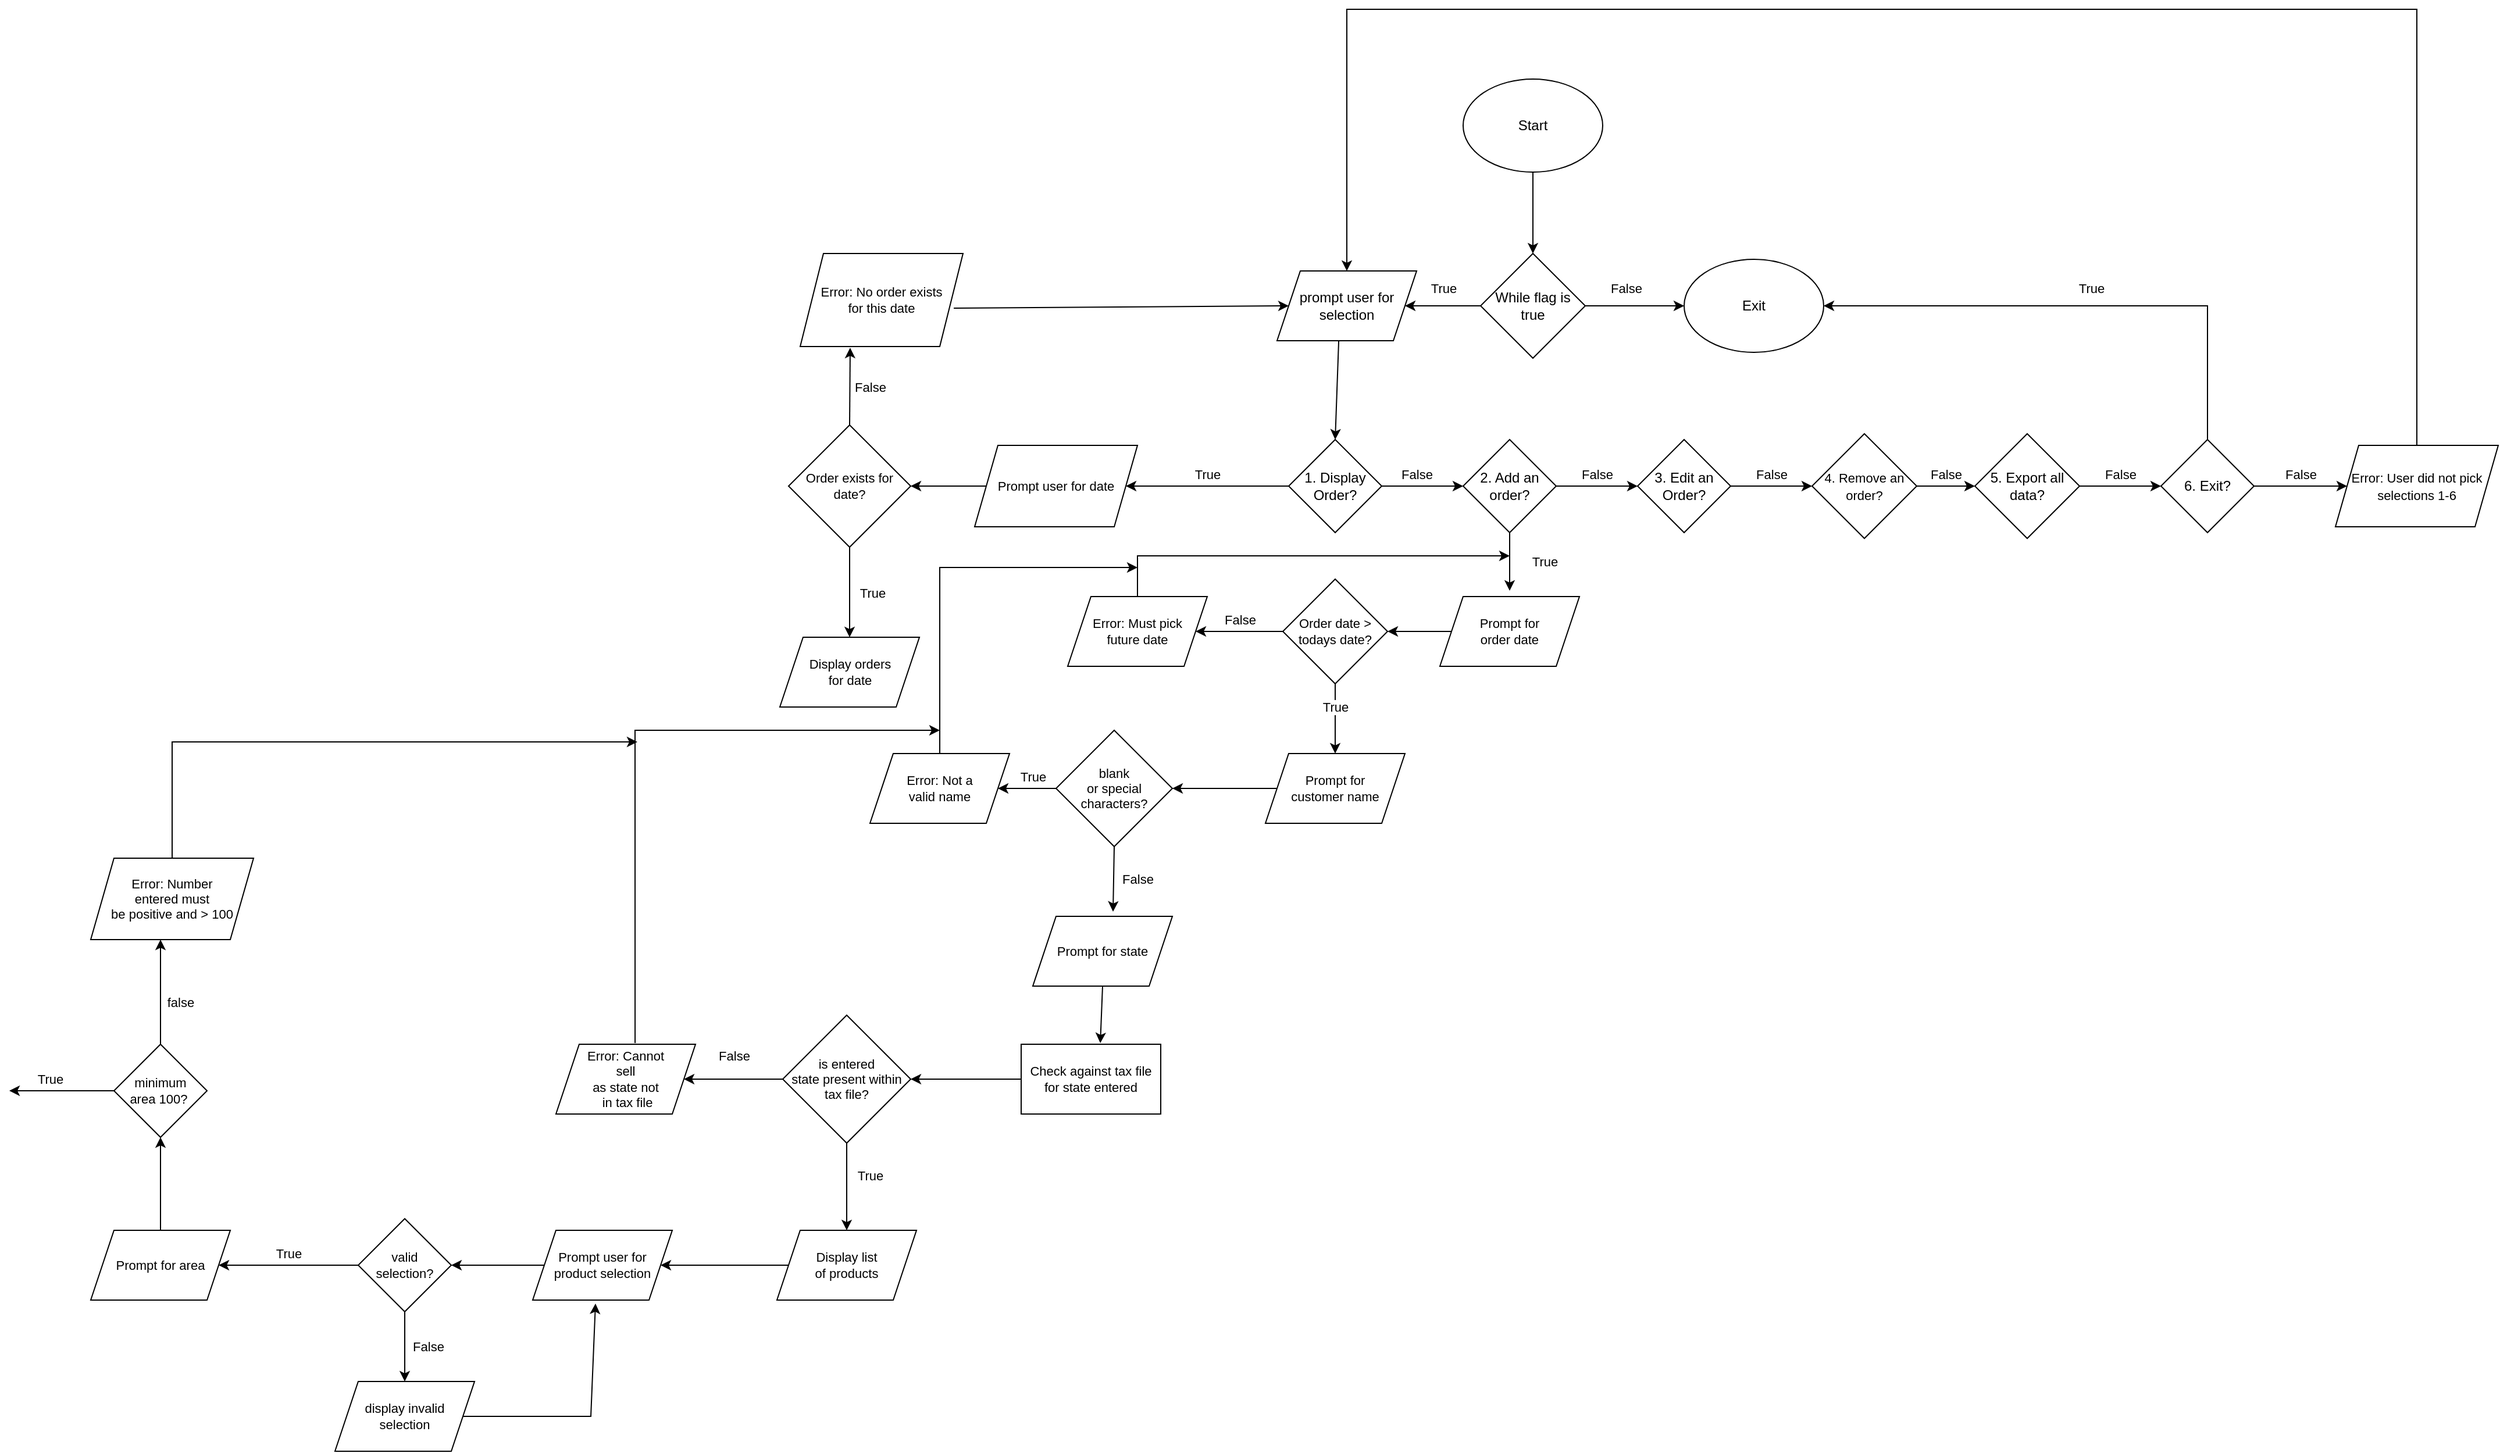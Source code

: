 <mxfile version="15.8.2" type="github">
  <diagram name="Page-1" id="edf60f1a-56cd-e834-aa8a-f176f3a09ee4">
    <mxGraphModel dx="3162" dy="1135" grid="1" gridSize="10" guides="1" tooltips="1" connect="1" arrows="1" fold="1" page="1" pageScale="1" pageWidth="1100" pageHeight="850" background="none" math="0" shadow="0">
      <root>
        <mxCell id="0" />
        <mxCell id="1" parent="0" />
        <mxCell id="WLESVQoLexFltELfVNAb-1" value="Start" style="ellipse;whiteSpace=wrap;html=1;" vertex="1" parent="1">
          <mxGeometry x="200" y="200" width="120" height="80" as="geometry" />
        </mxCell>
        <mxCell id="WLESVQoLexFltELfVNAb-2" value="" style="endArrow=classic;html=1;rounded=0;exitX=0.5;exitY=1;exitDx=0;exitDy=0;" edge="1" parent="1" source="WLESVQoLexFltELfVNAb-1" target="WLESVQoLexFltELfVNAb-3">
          <mxGeometry width="50" height="50" relative="1" as="geometry">
            <mxPoint x="310" y="440" as="sourcePoint" />
            <mxPoint x="260" y="370" as="targetPoint" />
          </mxGeometry>
        </mxCell>
        <mxCell id="WLESVQoLexFltELfVNAb-3" value="While flag is true" style="rhombus;whiteSpace=wrap;html=1;" vertex="1" parent="1">
          <mxGeometry x="215" y="350" width="90" height="90" as="geometry" />
        </mxCell>
        <mxCell id="WLESVQoLexFltELfVNAb-4" value="prompt user for selection" style="shape=parallelogram;perimeter=parallelogramPerimeter;whiteSpace=wrap;html=1;fixedSize=1;" vertex="1" parent="1">
          <mxGeometry x="40" y="365" width="120" height="60" as="geometry" />
        </mxCell>
        <mxCell id="WLESVQoLexFltELfVNAb-6" value="Exit" style="ellipse;whiteSpace=wrap;html=1;" vertex="1" parent="1">
          <mxGeometry x="390" y="355" width="120" height="80" as="geometry" />
        </mxCell>
        <mxCell id="WLESVQoLexFltELfVNAb-8" value="" style="endArrow=classic;html=1;rounded=0;exitX=0;exitY=0.5;exitDx=0;exitDy=0;entryX=1;entryY=0.5;entryDx=0;entryDy=0;" edge="1" parent="1" source="WLESVQoLexFltELfVNAb-3" target="WLESVQoLexFltELfVNAb-4">
          <mxGeometry relative="1" as="geometry">
            <mxPoint x="130" y="500" as="sourcePoint" />
            <mxPoint x="160" y="460" as="targetPoint" />
          </mxGeometry>
        </mxCell>
        <mxCell id="WLESVQoLexFltELfVNAb-9" value="True" style="edgeLabel;resizable=0;html=1;align=center;verticalAlign=middle;" connectable="0" vertex="1" parent="WLESVQoLexFltELfVNAb-8">
          <mxGeometry relative="1" as="geometry">
            <mxPoint y="-15" as="offset" />
          </mxGeometry>
        </mxCell>
        <mxCell id="WLESVQoLexFltELfVNAb-11" value="" style="endArrow=classic;html=1;rounded=0;entryX=0;entryY=0.5;entryDx=0;entryDy=0;exitX=1;exitY=0.5;exitDx=0;exitDy=0;" edge="1" parent="1" source="WLESVQoLexFltELfVNAb-3" target="WLESVQoLexFltELfVNAb-6">
          <mxGeometry relative="1" as="geometry">
            <mxPoint x="290" y="400" as="sourcePoint" />
            <mxPoint x="390" y="400" as="targetPoint" />
            <Array as="points">
              <mxPoint x="360" y="395" />
            </Array>
          </mxGeometry>
        </mxCell>
        <mxCell id="WLESVQoLexFltELfVNAb-12" value="False" style="edgeLabel;resizable=0;html=1;align=center;verticalAlign=middle;" connectable="0" vertex="1" parent="WLESVQoLexFltELfVNAb-11">
          <mxGeometry relative="1" as="geometry">
            <mxPoint x="-8" y="-15" as="offset" />
          </mxGeometry>
        </mxCell>
        <mxCell id="WLESVQoLexFltELfVNAb-14" value="" style="endArrow=classic;html=1;rounded=0;exitX=0.442;exitY=1;exitDx=0;exitDy=0;exitPerimeter=0;entryX=0.5;entryY=0;entryDx=0;entryDy=0;" edge="1" parent="1" source="WLESVQoLexFltELfVNAb-4" target="WLESVQoLexFltELfVNAb-15">
          <mxGeometry width="50" height="50" relative="1" as="geometry">
            <mxPoint x="60" y="520" as="sourcePoint" />
            <mxPoint x="93" y="500" as="targetPoint" />
          </mxGeometry>
        </mxCell>
        <mxCell id="WLESVQoLexFltELfVNAb-15" value="1. Display Order?" style="rhombus;whiteSpace=wrap;html=1;" vertex="1" parent="1">
          <mxGeometry x="50" y="510" width="80" height="80" as="geometry" />
        </mxCell>
        <mxCell id="WLESVQoLexFltELfVNAb-16" value="2. Add an order?" style="rhombus;whiteSpace=wrap;html=1;" vertex="1" parent="1">
          <mxGeometry x="200" y="510" width="80" height="80" as="geometry" />
        </mxCell>
        <mxCell id="WLESVQoLexFltELfVNAb-17" value="3. Edit an Order?" style="rhombus;whiteSpace=wrap;html=1;" vertex="1" parent="1">
          <mxGeometry x="350" y="510" width="80" height="80" as="geometry" />
        </mxCell>
        <mxCell id="WLESVQoLexFltELfVNAb-18" value="&lt;font style=&quot;font-size: 11px&quot;&gt;4. Remove an order?&lt;/font&gt;" style="rhombus;whiteSpace=wrap;html=1;" vertex="1" parent="1">
          <mxGeometry x="500" y="505" width="90" height="90" as="geometry" />
        </mxCell>
        <mxCell id="WLESVQoLexFltELfVNAb-19" value="5. Export all data?" style="rhombus;whiteSpace=wrap;html=1;" vertex="1" parent="1">
          <mxGeometry x="640" y="505" width="90" height="90" as="geometry" />
        </mxCell>
        <mxCell id="WLESVQoLexFltELfVNAb-22" value="" style="endArrow=classic;html=1;rounded=0;exitX=1;exitY=0.5;exitDx=0;exitDy=0;entryX=0;entryY=0.5;entryDx=0;entryDy=0;" edge="1" parent="1" source="WLESVQoLexFltELfVNAb-15" target="WLESVQoLexFltELfVNAb-16">
          <mxGeometry relative="1" as="geometry">
            <mxPoint x="120" y="590" as="sourcePoint" />
            <mxPoint x="220" y="590" as="targetPoint" />
          </mxGeometry>
        </mxCell>
        <mxCell id="WLESVQoLexFltELfVNAb-23" value="False" style="edgeLabel;resizable=0;html=1;align=center;verticalAlign=middle;" connectable="0" vertex="1" parent="WLESVQoLexFltELfVNAb-22">
          <mxGeometry relative="1" as="geometry">
            <mxPoint x="-5" y="-10" as="offset" />
          </mxGeometry>
        </mxCell>
        <mxCell id="WLESVQoLexFltELfVNAb-24" value="" style="endArrow=classic;html=1;rounded=0;exitX=1;exitY=0.5;exitDx=0;exitDy=0;entryX=0;entryY=0.5;entryDx=0;entryDy=0;" edge="1" parent="1" source="WLESVQoLexFltELfVNAb-16" target="WLESVQoLexFltELfVNAb-17">
          <mxGeometry relative="1" as="geometry">
            <mxPoint x="280" y="610" as="sourcePoint" />
            <mxPoint x="380" y="610" as="targetPoint" />
            <Array as="points">
              <mxPoint x="320" y="550" />
            </Array>
          </mxGeometry>
        </mxCell>
        <mxCell id="WLESVQoLexFltELfVNAb-25" value="False" style="edgeLabel;resizable=0;html=1;align=center;verticalAlign=middle;" connectable="0" vertex="1" parent="WLESVQoLexFltELfVNAb-24">
          <mxGeometry relative="1" as="geometry">
            <mxPoint y="-10" as="offset" />
          </mxGeometry>
        </mxCell>
        <mxCell id="WLESVQoLexFltELfVNAb-28" value="" style="endArrow=classic;html=1;rounded=0;exitX=1;exitY=0.5;exitDx=0;exitDy=0;entryX=0;entryY=0.5;entryDx=0;entryDy=0;" edge="1" parent="1" source="WLESVQoLexFltELfVNAb-17" target="WLESVQoLexFltELfVNAb-18">
          <mxGeometry relative="1" as="geometry">
            <mxPoint x="440" y="580" as="sourcePoint" />
            <mxPoint x="540" y="580" as="targetPoint" />
          </mxGeometry>
        </mxCell>
        <mxCell id="WLESVQoLexFltELfVNAb-29" value="False" style="edgeLabel;resizable=0;html=1;align=center;verticalAlign=middle;" connectable="0" vertex="1" parent="WLESVQoLexFltELfVNAb-28">
          <mxGeometry relative="1" as="geometry">
            <mxPoint y="-10" as="offset" />
          </mxGeometry>
        </mxCell>
        <mxCell id="WLESVQoLexFltELfVNAb-30" value="" style="endArrow=classic;html=1;rounded=0;exitX=1;exitY=0.5;exitDx=0;exitDy=0;entryX=0;entryY=0.5;entryDx=0;entryDy=0;" edge="1" parent="1" source="WLESVQoLexFltELfVNAb-18" target="WLESVQoLexFltELfVNAb-19">
          <mxGeometry relative="1" as="geometry">
            <mxPoint x="590" y="549.5" as="sourcePoint" />
            <mxPoint x="660" y="549.5" as="targetPoint" />
          </mxGeometry>
        </mxCell>
        <mxCell id="WLESVQoLexFltELfVNAb-31" value="False" style="edgeLabel;resizable=0;html=1;align=center;verticalAlign=middle;" connectable="0" vertex="1" parent="WLESVQoLexFltELfVNAb-30">
          <mxGeometry relative="1" as="geometry">
            <mxPoint y="-10" as="offset" />
          </mxGeometry>
        </mxCell>
        <mxCell id="WLESVQoLexFltELfVNAb-32" value="6. Exit?" style="rhombus;whiteSpace=wrap;html=1;" vertex="1" parent="1">
          <mxGeometry x="800" y="510" width="80" height="80" as="geometry" />
        </mxCell>
        <mxCell id="WLESVQoLexFltELfVNAb-33" value="" style="endArrow=classic;html=1;rounded=0;exitX=1;exitY=0.5;exitDx=0;exitDy=0;entryX=0;entryY=0.5;entryDx=0;entryDy=0;" edge="1" parent="1" source="WLESVQoLexFltELfVNAb-19" target="WLESVQoLexFltELfVNAb-32">
          <mxGeometry relative="1" as="geometry">
            <mxPoint x="740" y="610" as="sourcePoint" />
            <mxPoint x="840" y="610" as="targetPoint" />
          </mxGeometry>
        </mxCell>
        <mxCell id="WLESVQoLexFltELfVNAb-34" value="False" style="edgeLabel;resizable=0;html=1;align=center;verticalAlign=middle;" connectable="0" vertex="1" parent="WLESVQoLexFltELfVNAb-33">
          <mxGeometry relative="1" as="geometry">
            <mxPoint y="-10" as="offset" />
          </mxGeometry>
        </mxCell>
        <mxCell id="WLESVQoLexFltELfVNAb-38" value="" style="endArrow=classic;html=1;rounded=0;exitX=1;exitY=0.5;exitDx=0;exitDy=0;entryX=0;entryY=0.5;entryDx=0;entryDy=0;" edge="1" parent="1" source="WLESVQoLexFltELfVNAb-32" target="WLESVQoLexFltELfVNAb-41">
          <mxGeometry relative="1" as="geometry">
            <mxPoint x="890" y="550" as="sourcePoint" />
            <mxPoint x="990" y="550" as="targetPoint" />
          </mxGeometry>
        </mxCell>
        <mxCell id="WLESVQoLexFltELfVNAb-39" value="False" style="edgeLabel;resizable=0;html=1;align=center;verticalAlign=middle;" connectable="0" vertex="1" parent="WLESVQoLexFltELfVNAb-38">
          <mxGeometry relative="1" as="geometry">
            <mxPoint y="-10" as="offset" />
          </mxGeometry>
        </mxCell>
        <mxCell id="WLESVQoLexFltELfVNAb-40" value="" style="endArrow=classic;html=1;rounded=0;exitX=0.5;exitY=0;exitDx=0;exitDy=0;entryX=1;entryY=0.5;entryDx=0;entryDy=0;" edge="1" parent="1" source="WLESVQoLexFltELfVNAb-32" target="WLESVQoLexFltELfVNAb-6">
          <mxGeometry width="50" height="50" relative="1" as="geometry">
            <mxPoint x="840" y="475" as="sourcePoint" />
            <mxPoint x="840" y="390" as="targetPoint" />
            <Array as="points">
              <mxPoint x="840" y="395" />
            </Array>
          </mxGeometry>
        </mxCell>
        <mxCell id="WLESVQoLexFltELfVNAb-48" value="True" style="edgeLabel;html=1;align=center;verticalAlign=middle;resizable=0;points=[];fontSize=11;" vertex="1" connectable="0" parent="WLESVQoLexFltELfVNAb-40">
          <mxGeometry x="-0.24" y="3" relative="1" as="geometry">
            <mxPoint x="-46" y="-18" as="offset" />
          </mxGeometry>
        </mxCell>
        <mxCell id="WLESVQoLexFltELfVNAb-41" value="&lt;font style=&quot;font-size: 11px&quot;&gt;Error: User did not pick selections 1-6&lt;/font&gt;" style="shape=parallelogram;perimeter=parallelogramPerimeter;whiteSpace=wrap;html=1;fixedSize=1;" vertex="1" parent="1">
          <mxGeometry x="950" y="515" width="140" height="70" as="geometry" />
        </mxCell>
        <mxCell id="WLESVQoLexFltELfVNAb-44" value="" style="endArrow=classic;html=1;rounded=0;fontSize=11;exitX=0.5;exitY=0;exitDx=0;exitDy=0;entryX=0.5;entryY=0;entryDx=0;entryDy=0;" edge="1" parent="1" source="WLESVQoLexFltELfVNAb-41" target="WLESVQoLexFltELfVNAb-4">
          <mxGeometry width="50" height="50" relative="1" as="geometry">
            <mxPoint x="1010" y="460" as="sourcePoint" />
            <mxPoint x="80" y="150" as="targetPoint" />
            <Array as="points">
              <mxPoint x="1020" y="140" />
              <mxPoint x="100" y="140" />
            </Array>
          </mxGeometry>
        </mxCell>
        <mxCell id="WLESVQoLexFltELfVNAb-46" value="" style="endArrow=classic;html=1;rounded=0;fontSize=11;exitX=0;exitY=0.5;exitDx=0;exitDy=0;entryX=1;entryY=0.5;entryDx=0;entryDy=0;" edge="1" parent="1" source="WLESVQoLexFltELfVNAb-15" target="WLESVQoLexFltELfVNAb-49">
          <mxGeometry relative="1" as="geometry">
            <mxPoint x="-130" y="549.5" as="sourcePoint" />
            <mxPoint x="-70" y="550" as="targetPoint" />
          </mxGeometry>
        </mxCell>
        <mxCell id="WLESVQoLexFltELfVNAb-47" value="True" style="edgeLabel;resizable=0;html=1;align=center;verticalAlign=middle;fontSize=11;" connectable="0" vertex="1" parent="WLESVQoLexFltELfVNAb-46">
          <mxGeometry relative="1" as="geometry">
            <mxPoint y="-10" as="offset" />
          </mxGeometry>
        </mxCell>
        <mxCell id="WLESVQoLexFltELfVNAb-49" value="Prompt user for date" style="shape=parallelogram;perimeter=parallelogramPerimeter;whiteSpace=wrap;html=1;fixedSize=1;fontSize=11;" vertex="1" parent="1">
          <mxGeometry x="-220" y="515" width="140" height="70" as="geometry" />
        </mxCell>
        <mxCell id="WLESVQoLexFltELfVNAb-50" value="Order exists for date?" style="rhombus;whiteSpace=wrap;html=1;fontSize=11;" vertex="1" parent="1">
          <mxGeometry x="-380" y="497.5" width="105" height="105" as="geometry" />
        </mxCell>
        <mxCell id="WLESVQoLexFltELfVNAb-51" value="" style="endArrow=classic;html=1;rounded=0;fontSize=11;exitX=0;exitY=0.5;exitDx=0;exitDy=0;entryX=1;entryY=0.5;entryDx=0;entryDy=0;" edge="1" parent="1" source="WLESVQoLexFltELfVNAb-49" target="WLESVQoLexFltELfVNAb-50">
          <mxGeometry width="50" height="50" relative="1" as="geometry">
            <mxPoint x="-250" y="550" as="sourcePoint" />
            <mxPoint x="-200" y="490" as="targetPoint" />
          </mxGeometry>
        </mxCell>
        <mxCell id="WLESVQoLexFltELfVNAb-52" value="" style="endArrow=classic;html=1;rounded=0;fontSize=11;exitX=0.5;exitY=1;exitDx=0;exitDy=0;entryX=0.5;entryY=0;entryDx=0;entryDy=0;" edge="1" parent="1" source="WLESVQoLexFltELfVNAb-50" target="WLESVQoLexFltELfVNAb-61">
          <mxGeometry relative="1" as="geometry">
            <mxPoint x="-330" y="640" as="sourcePoint" />
            <mxPoint x="-330" y="680" as="targetPoint" />
          </mxGeometry>
        </mxCell>
        <mxCell id="WLESVQoLexFltELfVNAb-53" value="True" style="edgeLabel;resizable=0;html=1;align=center;verticalAlign=middle;fontSize=11;" connectable="0" vertex="1" parent="WLESVQoLexFltELfVNAb-52">
          <mxGeometry relative="1" as="geometry">
            <mxPoint x="19" as="offset" />
          </mxGeometry>
        </mxCell>
        <mxCell id="WLESVQoLexFltELfVNAb-56" value="Error: No order exists &lt;br&gt;for this date" style="shape=parallelogram;perimeter=parallelogramPerimeter;whiteSpace=wrap;html=1;fixedSize=1;fontSize=11;" vertex="1" parent="1">
          <mxGeometry x="-370" y="350" width="140" height="80" as="geometry" />
        </mxCell>
        <mxCell id="WLESVQoLexFltELfVNAb-58" value="" style="endArrow=classic;html=1;rounded=0;fontSize=11;exitX=0.5;exitY=0;exitDx=0;exitDy=0;entryX=0.307;entryY=1.013;entryDx=0;entryDy=0;entryPerimeter=0;" edge="1" parent="1" source="WLESVQoLexFltELfVNAb-50" target="WLESVQoLexFltELfVNAb-56">
          <mxGeometry relative="1" as="geometry">
            <mxPoint x="-290" y="460" as="sourcePoint" />
            <mxPoint x="-190" y="460" as="targetPoint" />
          </mxGeometry>
        </mxCell>
        <mxCell id="WLESVQoLexFltELfVNAb-59" value="False" style="edgeLabel;resizable=0;html=1;align=center;verticalAlign=middle;fontSize=11;" connectable="0" vertex="1" parent="WLESVQoLexFltELfVNAb-58">
          <mxGeometry relative="1" as="geometry">
            <mxPoint x="17" as="offset" />
          </mxGeometry>
        </mxCell>
        <mxCell id="WLESVQoLexFltELfVNAb-60" value="" style="endArrow=classic;html=1;rounded=0;fontSize=11;exitX=0.943;exitY=0.588;exitDx=0;exitDy=0;exitPerimeter=0;entryX=0;entryY=0.5;entryDx=0;entryDy=0;" edge="1" parent="1" source="WLESVQoLexFltELfVNAb-56" target="WLESVQoLexFltELfVNAb-4">
          <mxGeometry width="50" height="50" relative="1" as="geometry">
            <mxPoint x="-175" y="390" as="sourcePoint" />
            <mxPoint x="-125" y="340" as="targetPoint" />
          </mxGeometry>
        </mxCell>
        <mxCell id="WLESVQoLexFltELfVNAb-61" value="Display orders &lt;br&gt;for date" style="shape=parallelogram;perimeter=parallelogramPerimeter;whiteSpace=wrap;html=1;fixedSize=1;fontSize=11;" vertex="1" parent="1">
          <mxGeometry x="-387.5" y="680" width="120" height="60" as="geometry" />
        </mxCell>
        <mxCell id="WLESVQoLexFltELfVNAb-62" value="" style="endArrow=classic;html=1;rounded=0;fontSize=11;exitX=0.5;exitY=1;exitDx=0;exitDy=0;" edge="1" parent="1" source="WLESVQoLexFltELfVNAb-16">
          <mxGeometry relative="1" as="geometry">
            <mxPoint x="240" y="620" as="sourcePoint" />
            <mxPoint x="240" y="640" as="targetPoint" />
          </mxGeometry>
        </mxCell>
        <mxCell id="WLESVQoLexFltELfVNAb-63" value="True" style="edgeLabel;resizable=0;html=1;align=center;verticalAlign=middle;fontSize=11;" connectable="0" vertex="1" parent="WLESVQoLexFltELfVNAb-62">
          <mxGeometry relative="1" as="geometry">
            <mxPoint x="30" as="offset" />
          </mxGeometry>
        </mxCell>
        <mxCell id="WLESVQoLexFltELfVNAb-64" value="Prompt for &lt;br&gt;order date" style="shape=parallelogram;perimeter=parallelogramPerimeter;whiteSpace=wrap;html=1;fixedSize=1;fontSize=11;" vertex="1" parent="1">
          <mxGeometry x="180" y="645" width="120" height="60" as="geometry" />
        </mxCell>
        <mxCell id="WLESVQoLexFltELfVNAb-65" value="Order date &amp;gt; todays date?" style="rhombus;whiteSpace=wrap;html=1;fontSize=11;" vertex="1" parent="1">
          <mxGeometry x="45" y="630" width="90" height="90" as="geometry" />
        </mxCell>
        <mxCell id="WLESVQoLexFltELfVNAb-66" value="Prompt for &lt;br&gt;customer name" style="shape=parallelogram;perimeter=parallelogramPerimeter;whiteSpace=wrap;html=1;fixedSize=1;fontSize=11;" vertex="1" parent="1">
          <mxGeometry x="30" y="780" width="120" height="60" as="geometry" />
        </mxCell>
        <mxCell id="WLESVQoLexFltELfVNAb-67" value="" style="endArrow=classic;html=1;rounded=0;fontSize=11;entryX=1;entryY=0.5;entryDx=0;entryDy=0;exitX=0;exitY=0.5;exitDx=0;exitDy=0;" edge="1" parent="1" source="WLESVQoLexFltELfVNAb-64" target="WLESVQoLexFltELfVNAb-65">
          <mxGeometry width="50" height="50" relative="1" as="geometry">
            <mxPoint x="110" y="720" as="sourcePoint" />
            <mxPoint x="160" y="670" as="targetPoint" />
          </mxGeometry>
        </mxCell>
        <mxCell id="WLESVQoLexFltELfVNAb-68" value="" style="endArrow=classic;html=1;rounded=0;fontSize=11;exitX=0.5;exitY=1;exitDx=0;exitDy=0;entryX=0.5;entryY=0;entryDx=0;entryDy=0;" edge="1" parent="1" source="WLESVQoLexFltELfVNAb-65" target="WLESVQoLexFltELfVNAb-66">
          <mxGeometry relative="1" as="geometry">
            <mxPoint x="60" y="740" as="sourcePoint" />
            <mxPoint x="160" y="740" as="targetPoint" />
          </mxGeometry>
        </mxCell>
        <mxCell id="WLESVQoLexFltELfVNAb-69" value="True" style="edgeLabel;resizable=0;html=1;align=center;verticalAlign=middle;fontSize=11;" connectable="0" vertex="1" parent="WLESVQoLexFltELfVNAb-68">
          <mxGeometry relative="1" as="geometry">
            <mxPoint y="-10" as="offset" />
          </mxGeometry>
        </mxCell>
        <mxCell id="WLESVQoLexFltELfVNAb-70" value="" style="endArrow=classic;html=1;rounded=0;fontSize=11;exitX=0;exitY=0.5;exitDx=0;exitDy=0;entryX=1;entryY=0.5;entryDx=0;entryDy=0;" edge="1" parent="1" source="WLESVQoLexFltELfVNAb-65" target="WLESVQoLexFltELfVNAb-72">
          <mxGeometry relative="1" as="geometry">
            <mxPoint x="-70" y="720" as="sourcePoint" />
            <mxPoint x="30" y="720" as="targetPoint" />
          </mxGeometry>
        </mxCell>
        <mxCell id="WLESVQoLexFltELfVNAb-71" value="False" style="edgeLabel;resizable=0;html=1;align=center;verticalAlign=middle;fontSize=11;" connectable="0" vertex="1" parent="WLESVQoLexFltELfVNAb-70">
          <mxGeometry relative="1" as="geometry">
            <mxPoint y="-10" as="offset" />
          </mxGeometry>
        </mxCell>
        <mxCell id="WLESVQoLexFltELfVNAb-72" value="Error: Must pick &lt;br&gt;future date" style="shape=parallelogram;perimeter=parallelogramPerimeter;whiteSpace=wrap;html=1;fixedSize=1;fontSize=11;" vertex="1" parent="1">
          <mxGeometry x="-140" y="645" width="120" height="60" as="geometry" />
        </mxCell>
        <mxCell id="WLESVQoLexFltELfVNAb-73" value="" style="endArrow=classic;html=1;rounded=0;fontSize=11;exitX=0.5;exitY=0;exitDx=0;exitDy=0;" edge="1" parent="1" source="WLESVQoLexFltELfVNAb-72">
          <mxGeometry width="50" height="50" relative="1" as="geometry">
            <mxPoint x="-60" y="620" as="sourcePoint" />
            <mxPoint x="240" y="610" as="targetPoint" />
            <Array as="points">
              <mxPoint x="-80" y="610" />
            </Array>
          </mxGeometry>
        </mxCell>
        <mxCell id="WLESVQoLexFltELfVNAb-74" value="blank &lt;br&gt;or special characters?" style="rhombus;whiteSpace=wrap;html=1;fontSize=11;" vertex="1" parent="1">
          <mxGeometry x="-150" y="760" width="100" height="100" as="geometry" />
        </mxCell>
        <mxCell id="WLESVQoLexFltELfVNAb-75" value="" style="endArrow=classic;html=1;rounded=0;fontSize=11;entryX=1;entryY=0.5;entryDx=0;entryDy=0;exitX=0;exitY=0.5;exitDx=0;exitDy=0;" edge="1" parent="1" source="WLESVQoLexFltELfVNAb-66" target="WLESVQoLexFltELfVNAb-74">
          <mxGeometry width="50" height="50" relative="1" as="geometry">
            <mxPoint x="-60" y="880" as="sourcePoint" />
            <mxPoint x="-10" y="830" as="targetPoint" />
          </mxGeometry>
        </mxCell>
        <mxCell id="WLESVQoLexFltELfVNAb-76" value="" style="endArrow=classic;html=1;rounded=0;fontSize=11;exitX=0;exitY=0.5;exitDx=0;exitDy=0;entryX=1;entryY=0.5;entryDx=0;entryDy=0;" edge="1" parent="1" source="WLESVQoLexFltELfVNAb-74" target="WLESVQoLexFltELfVNAb-78">
          <mxGeometry relative="1" as="geometry">
            <mxPoint x="-290" y="839" as="sourcePoint" />
            <mxPoint x="-200" y="810" as="targetPoint" />
          </mxGeometry>
        </mxCell>
        <mxCell id="WLESVQoLexFltELfVNAb-77" value="True" style="edgeLabel;resizable=0;html=1;align=center;verticalAlign=middle;fontSize=11;" connectable="0" vertex="1" parent="WLESVQoLexFltELfVNAb-76">
          <mxGeometry relative="1" as="geometry">
            <mxPoint x="5" y="-10" as="offset" />
          </mxGeometry>
        </mxCell>
        <mxCell id="WLESVQoLexFltELfVNAb-78" value="Error: Not a &lt;br&gt;valid name" style="shape=parallelogram;perimeter=parallelogramPerimeter;whiteSpace=wrap;html=1;fixedSize=1;fontSize=11;" vertex="1" parent="1">
          <mxGeometry x="-310" y="780" width="120" height="60" as="geometry" />
        </mxCell>
        <mxCell id="WLESVQoLexFltELfVNAb-79" value="" style="endArrow=classic;html=1;rounded=0;fontSize=11;exitX=0.5;exitY=0;exitDx=0;exitDy=0;" edge="1" parent="1" source="WLESVQoLexFltELfVNAb-78">
          <mxGeometry width="50" height="50" relative="1" as="geometry">
            <mxPoint x="-250" y="755" as="sourcePoint" />
            <mxPoint x="-80" y="620" as="targetPoint" />
            <Array as="points">
              <mxPoint x="-250" y="620" />
            </Array>
          </mxGeometry>
        </mxCell>
        <mxCell id="WLESVQoLexFltELfVNAb-81" value="" style="endArrow=classic;html=1;rounded=0;fontSize=11;exitX=0.5;exitY=1;exitDx=0;exitDy=0;entryX=0.575;entryY=-0.067;entryDx=0;entryDy=0;entryPerimeter=0;" edge="1" parent="1" source="WLESVQoLexFltELfVNAb-74" target="WLESVQoLexFltELfVNAb-83">
          <mxGeometry relative="1" as="geometry">
            <mxPoint x="-120" y="895" as="sourcePoint" />
            <mxPoint x="-100" y="920" as="targetPoint" />
          </mxGeometry>
        </mxCell>
        <mxCell id="WLESVQoLexFltELfVNAb-82" value="False" style="edgeLabel;resizable=0;html=1;align=center;verticalAlign=middle;fontSize=11;" connectable="0" vertex="1" parent="WLESVQoLexFltELfVNAb-81">
          <mxGeometry relative="1" as="geometry">
            <mxPoint x="20" as="offset" />
          </mxGeometry>
        </mxCell>
        <mxCell id="WLESVQoLexFltELfVNAb-83" value="Prompt for state" style="shape=parallelogram;perimeter=parallelogramPerimeter;whiteSpace=wrap;html=1;fixedSize=1;fontSize=11;" vertex="1" parent="1">
          <mxGeometry x="-170" y="920" width="120" height="60" as="geometry" />
        </mxCell>
        <mxCell id="WLESVQoLexFltELfVNAb-84" value="is entered &lt;br&gt;state present within tax file?" style="rhombus;whiteSpace=wrap;html=1;fontSize=11;" vertex="1" parent="1">
          <mxGeometry x="-385" y="1005" width="110" height="110" as="geometry" />
        </mxCell>
        <mxCell id="WLESVQoLexFltELfVNAb-85" value="Check against tax file for state entered" style="rounded=0;whiteSpace=wrap;html=1;fontSize=11;" vertex="1" parent="1">
          <mxGeometry x="-180" y="1030" width="120" height="60" as="geometry" />
        </mxCell>
        <mxCell id="WLESVQoLexFltELfVNAb-86" value="" style="endArrow=classic;html=1;rounded=0;fontSize=11;exitX=0.5;exitY=1;exitDx=0;exitDy=0;entryX=0.567;entryY=-0.017;entryDx=0;entryDy=0;entryPerimeter=0;" edge="1" parent="1" source="WLESVQoLexFltELfVNAb-83" target="WLESVQoLexFltELfVNAb-85">
          <mxGeometry width="50" height="50" relative="1" as="geometry">
            <mxPoint x="-105" y="1020" as="sourcePoint" />
            <mxPoint x="-55" y="970" as="targetPoint" />
          </mxGeometry>
        </mxCell>
        <mxCell id="WLESVQoLexFltELfVNAb-87" value="" style="endArrow=classic;html=1;rounded=0;fontSize=11;entryX=1;entryY=0.5;entryDx=0;entryDy=0;exitX=0;exitY=0.5;exitDx=0;exitDy=0;" edge="1" parent="1" source="WLESVQoLexFltELfVNAb-85" target="WLESVQoLexFltELfVNAb-84">
          <mxGeometry width="50" height="50" relative="1" as="geometry">
            <mxPoint x="-290" y="1120" as="sourcePoint" />
            <mxPoint x="-240" y="1070" as="targetPoint" />
          </mxGeometry>
        </mxCell>
        <mxCell id="WLESVQoLexFltELfVNAb-88" value="" style="endArrow=classic;html=1;rounded=0;fontSize=11;exitX=0.5;exitY=1;exitDx=0;exitDy=0;entryX=0.5;entryY=0;entryDx=0;entryDy=0;" edge="1" parent="1" source="WLESVQoLexFltELfVNAb-84" target="WLESVQoLexFltELfVNAb-94">
          <mxGeometry relative="1" as="geometry">
            <mxPoint x="-350" y="1160" as="sourcePoint" />
            <mxPoint x="-330" y="1180" as="targetPoint" />
          </mxGeometry>
        </mxCell>
        <mxCell id="WLESVQoLexFltELfVNAb-89" value="True" style="edgeLabel;resizable=0;html=1;align=center;verticalAlign=middle;fontSize=11;" connectable="0" vertex="1" parent="WLESVQoLexFltELfVNAb-88">
          <mxGeometry relative="1" as="geometry">
            <mxPoint x="20" y="-10" as="offset" />
          </mxGeometry>
        </mxCell>
        <mxCell id="WLESVQoLexFltELfVNAb-90" value="" style="endArrow=classic;html=1;rounded=0;fontSize=11;exitX=0;exitY=0.5;exitDx=0;exitDy=0;" edge="1" parent="1" source="WLESVQoLexFltELfVNAb-84" target="WLESVQoLexFltELfVNAb-92">
          <mxGeometry relative="1" as="geometry">
            <mxPoint x="-540" y="1070" as="sourcePoint" />
            <mxPoint x="-470" y="1060" as="targetPoint" />
          </mxGeometry>
        </mxCell>
        <mxCell id="WLESVQoLexFltELfVNAb-91" value="False" style="edgeLabel;resizable=0;html=1;align=center;verticalAlign=middle;fontSize=11;" connectable="0" vertex="1" parent="WLESVQoLexFltELfVNAb-90">
          <mxGeometry relative="1" as="geometry">
            <mxPoint y="-20" as="offset" />
          </mxGeometry>
        </mxCell>
        <mxCell id="WLESVQoLexFltELfVNAb-92" value="Error: Cannot &lt;br&gt;sell &lt;br&gt;as state not&lt;br&gt;&amp;nbsp;in tax file" style="shape=parallelogram;perimeter=parallelogramPerimeter;whiteSpace=wrap;html=1;fixedSize=1;fontSize=11;" vertex="1" parent="1">
          <mxGeometry x="-580" y="1030" width="120" height="60" as="geometry" />
        </mxCell>
        <mxCell id="WLESVQoLexFltELfVNAb-93" value="" style="endArrow=classic;html=1;rounded=0;fontSize=11;exitX=0.567;exitY=-0.017;exitDx=0;exitDy=0;exitPerimeter=0;" edge="1" parent="1" source="WLESVQoLexFltELfVNAb-92">
          <mxGeometry width="50" height="50" relative="1" as="geometry">
            <mxPoint x="-480" y="980" as="sourcePoint" />
            <mxPoint x="-250" y="760" as="targetPoint" />
            <Array as="points">
              <mxPoint x="-512" y="760" />
            </Array>
          </mxGeometry>
        </mxCell>
        <mxCell id="WLESVQoLexFltELfVNAb-94" value="Display list &lt;br&gt;of products" style="shape=parallelogram;perimeter=parallelogramPerimeter;whiteSpace=wrap;html=1;fixedSize=1;fontSize=11;" vertex="1" parent="1">
          <mxGeometry x="-390" y="1190" width="120" height="60" as="geometry" />
        </mxCell>
        <mxCell id="WLESVQoLexFltELfVNAb-95" value="Prompt user for &lt;br&gt;product selection" style="shape=parallelogram;perimeter=parallelogramPerimeter;whiteSpace=wrap;html=1;fixedSize=1;fontSize=11;" vertex="1" parent="1">
          <mxGeometry x="-600" y="1190" width="120" height="60" as="geometry" />
        </mxCell>
        <mxCell id="WLESVQoLexFltELfVNAb-96" value="" style="endArrow=classic;html=1;rounded=0;fontSize=11;exitX=0;exitY=0.5;exitDx=0;exitDy=0;entryX=1;entryY=0.5;entryDx=0;entryDy=0;" edge="1" parent="1" source="WLESVQoLexFltELfVNAb-94" target="WLESVQoLexFltELfVNAb-95">
          <mxGeometry width="50" height="50" relative="1" as="geometry">
            <mxPoint x="-460" y="1210" as="sourcePoint" />
            <mxPoint x="-410" y="1160" as="targetPoint" />
          </mxGeometry>
        </mxCell>
        <mxCell id="WLESVQoLexFltELfVNAb-97" value="valid &lt;br&gt;selection?" style="rhombus;whiteSpace=wrap;html=1;fontSize=11;" vertex="1" parent="1">
          <mxGeometry x="-750" y="1180" width="80" height="80" as="geometry" />
        </mxCell>
        <mxCell id="WLESVQoLexFltELfVNAb-98" value="display invalid &lt;br&gt;selection" style="shape=parallelogram;perimeter=parallelogramPerimeter;whiteSpace=wrap;html=1;fixedSize=1;fontSize=11;" vertex="1" parent="1">
          <mxGeometry x="-770" y="1320" width="120" height="60" as="geometry" />
        </mxCell>
        <mxCell id="WLESVQoLexFltELfVNAb-101" value="" style="endArrow=classic;html=1;rounded=0;fontSize=11;exitX=0;exitY=0.5;exitDx=0;exitDy=0;entryX=1;entryY=0.5;entryDx=0;entryDy=0;" edge="1" parent="1" source="WLESVQoLexFltELfVNAb-97" target="WLESVQoLexFltELfVNAb-107">
          <mxGeometry relative="1" as="geometry">
            <mxPoint x="-910" y="1249" as="sourcePoint" />
            <mxPoint x="-860" y="1220" as="targetPoint" />
          </mxGeometry>
        </mxCell>
        <mxCell id="WLESVQoLexFltELfVNAb-102" value="True" style="edgeLabel;resizable=0;html=1;align=center;verticalAlign=middle;fontSize=11;" connectable="0" vertex="1" parent="WLESVQoLexFltELfVNAb-101">
          <mxGeometry relative="1" as="geometry">
            <mxPoint y="-10" as="offset" />
          </mxGeometry>
        </mxCell>
        <mxCell id="WLESVQoLexFltELfVNAb-103" value="" style="endArrow=classic;html=1;rounded=0;fontSize=11;exitX=0.5;exitY=1;exitDx=0;exitDy=0;entryX=0.5;entryY=0;entryDx=0;entryDy=0;" edge="1" parent="1" source="WLESVQoLexFltELfVNAb-97" target="WLESVQoLexFltELfVNAb-98">
          <mxGeometry relative="1" as="geometry">
            <mxPoint x="-710" y="1274" as="sourcePoint" />
            <mxPoint x="-610" y="1274" as="targetPoint" />
          </mxGeometry>
        </mxCell>
        <mxCell id="WLESVQoLexFltELfVNAb-104" value="False" style="edgeLabel;resizable=0;html=1;align=center;verticalAlign=middle;fontSize=11;" connectable="0" vertex="1" parent="WLESVQoLexFltELfVNAb-103">
          <mxGeometry relative="1" as="geometry">
            <mxPoint x="20" as="offset" />
          </mxGeometry>
        </mxCell>
        <mxCell id="WLESVQoLexFltELfVNAb-105" value="" style="endArrow=classic;html=1;rounded=0;fontSize=11;exitX=1;exitY=0.5;exitDx=0;exitDy=0;entryX=0.45;entryY=1.05;entryDx=0;entryDy=0;entryPerimeter=0;" edge="1" parent="1" source="WLESVQoLexFltELfVNAb-98" target="WLESVQoLexFltELfVNAb-95">
          <mxGeometry width="50" height="50" relative="1" as="geometry">
            <mxPoint x="-630" y="1350" as="sourcePoint" />
            <mxPoint x="-550" y="1350" as="targetPoint" />
            <Array as="points">
              <mxPoint x="-550" y="1350" />
            </Array>
          </mxGeometry>
        </mxCell>
        <mxCell id="WLESVQoLexFltELfVNAb-106" value="" style="endArrow=classic;html=1;rounded=0;fontSize=11;exitX=0;exitY=0.5;exitDx=0;exitDy=0;entryX=1;entryY=0.5;entryDx=0;entryDy=0;" edge="1" parent="1" source="WLESVQoLexFltELfVNAb-95" target="WLESVQoLexFltELfVNAb-97">
          <mxGeometry width="50" height="50" relative="1" as="geometry">
            <mxPoint x="-650" y="1200" as="sourcePoint" />
            <mxPoint x="-600" y="1150" as="targetPoint" />
          </mxGeometry>
        </mxCell>
        <mxCell id="WLESVQoLexFltELfVNAb-107" value="Prompt for area" style="shape=parallelogram;perimeter=parallelogramPerimeter;whiteSpace=wrap;html=1;fixedSize=1;fontSize=11;" vertex="1" parent="1">
          <mxGeometry x="-980" y="1190" width="120" height="60" as="geometry" />
        </mxCell>
        <mxCell id="WLESVQoLexFltELfVNAb-108" value="minimum &lt;br&gt;area 100?&amp;nbsp;" style="rhombus;whiteSpace=wrap;html=1;fontSize=11;" vertex="1" parent="1">
          <mxGeometry x="-960" y="1030" width="80" height="80" as="geometry" />
        </mxCell>
        <mxCell id="WLESVQoLexFltELfVNAb-109" value="" style="endArrow=classic;html=1;rounded=0;fontSize=11;exitX=0.5;exitY=0;exitDx=0;exitDy=0;entryX=0.5;entryY=1;entryDx=0;entryDy=0;" edge="1" parent="1" source="WLESVQoLexFltELfVNAb-107" target="WLESVQoLexFltELfVNAb-108">
          <mxGeometry width="50" height="50" relative="1" as="geometry">
            <mxPoint x="-920" y="1160" as="sourcePoint" />
            <mxPoint x="-920" y="1080" as="targetPoint" />
          </mxGeometry>
        </mxCell>
        <mxCell id="WLESVQoLexFltELfVNAb-110" value="" style="endArrow=classic;html=1;rounded=0;fontSize=11;exitX=0.5;exitY=0;exitDx=0;exitDy=0;" edge="1" parent="1" source="WLESVQoLexFltELfVNAb-108">
          <mxGeometry relative="1" as="geometry">
            <mxPoint x="-930" y="990" as="sourcePoint" />
            <mxPoint x="-920" y="940" as="targetPoint" />
          </mxGeometry>
        </mxCell>
        <mxCell id="WLESVQoLexFltELfVNAb-111" value="false" style="edgeLabel;resizable=0;html=1;align=center;verticalAlign=middle;fontSize=11;" connectable="0" vertex="1" parent="WLESVQoLexFltELfVNAb-110">
          <mxGeometry relative="1" as="geometry">
            <mxPoint x="17" y="9" as="offset" />
          </mxGeometry>
        </mxCell>
        <mxCell id="WLESVQoLexFltELfVNAb-112" value="" style="endArrow=classic;html=1;rounded=0;fontSize=11;exitX=0;exitY=0.5;exitDx=0;exitDy=0;" edge="1" parent="1" source="WLESVQoLexFltELfVNAb-108">
          <mxGeometry relative="1" as="geometry">
            <mxPoint x="-1090" y="1080" as="sourcePoint" />
            <mxPoint x="-1050" y="1070" as="targetPoint" />
          </mxGeometry>
        </mxCell>
        <mxCell id="WLESVQoLexFltELfVNAb-113" value="True" style="edgeLabel;resizable=0;html=1;align=center;verticalAlign=middle;fontSize=11;" connectable="0" vertex="1" parent="WLESVQoLexFltELfVNAb-112">
          <mxGeometry relative="1" as="geometry">
            <mxPoint x="-10" y="-10" as="offset" />
          </mxGeometry>
        </mxCell>
        <mxCell id="WLESVQoLexFltELfVNAb-114" value="Error: Number &lt;br&gt;entered must &lt;br&gt;be positive and &amp;gt; 100" style="shape=parallelogram;perimeter=parallelogramPerimeter;whiteSpace=wrap;html=1;fixedSize=1;fontSize=11;" vertex="1" parent="1">
          <mxGeometry x="-980" y="870" width="140" height="70" as="geometry" />
        </mxCell>
        <mxCell id="WLESVQoLexFltELfVNAb-115" value="" style="endArrow=classic;html=1;rounded=0;fontSize=11;exitX=0.5;exitY=0;exitDx=0;exitDy=0;" edge="1" parent="1" source="WLESVQoLexFltELfVNAb-114">
          <mxGeometry width="50" height="50" relative="1" as="geometry">
            <mxPoint x="-920" y="840" as="sourcePoint" />
            <mxPoint x="-510" y="770" as="targetPoint" />
            <Array as="points">
              <mxPoint x="-910" y="770" />
            </Array>
          </mxGeometry>
        </mxCell>
      </root>
    </mxGraphModel>
  </diagram>
</mxfile>
